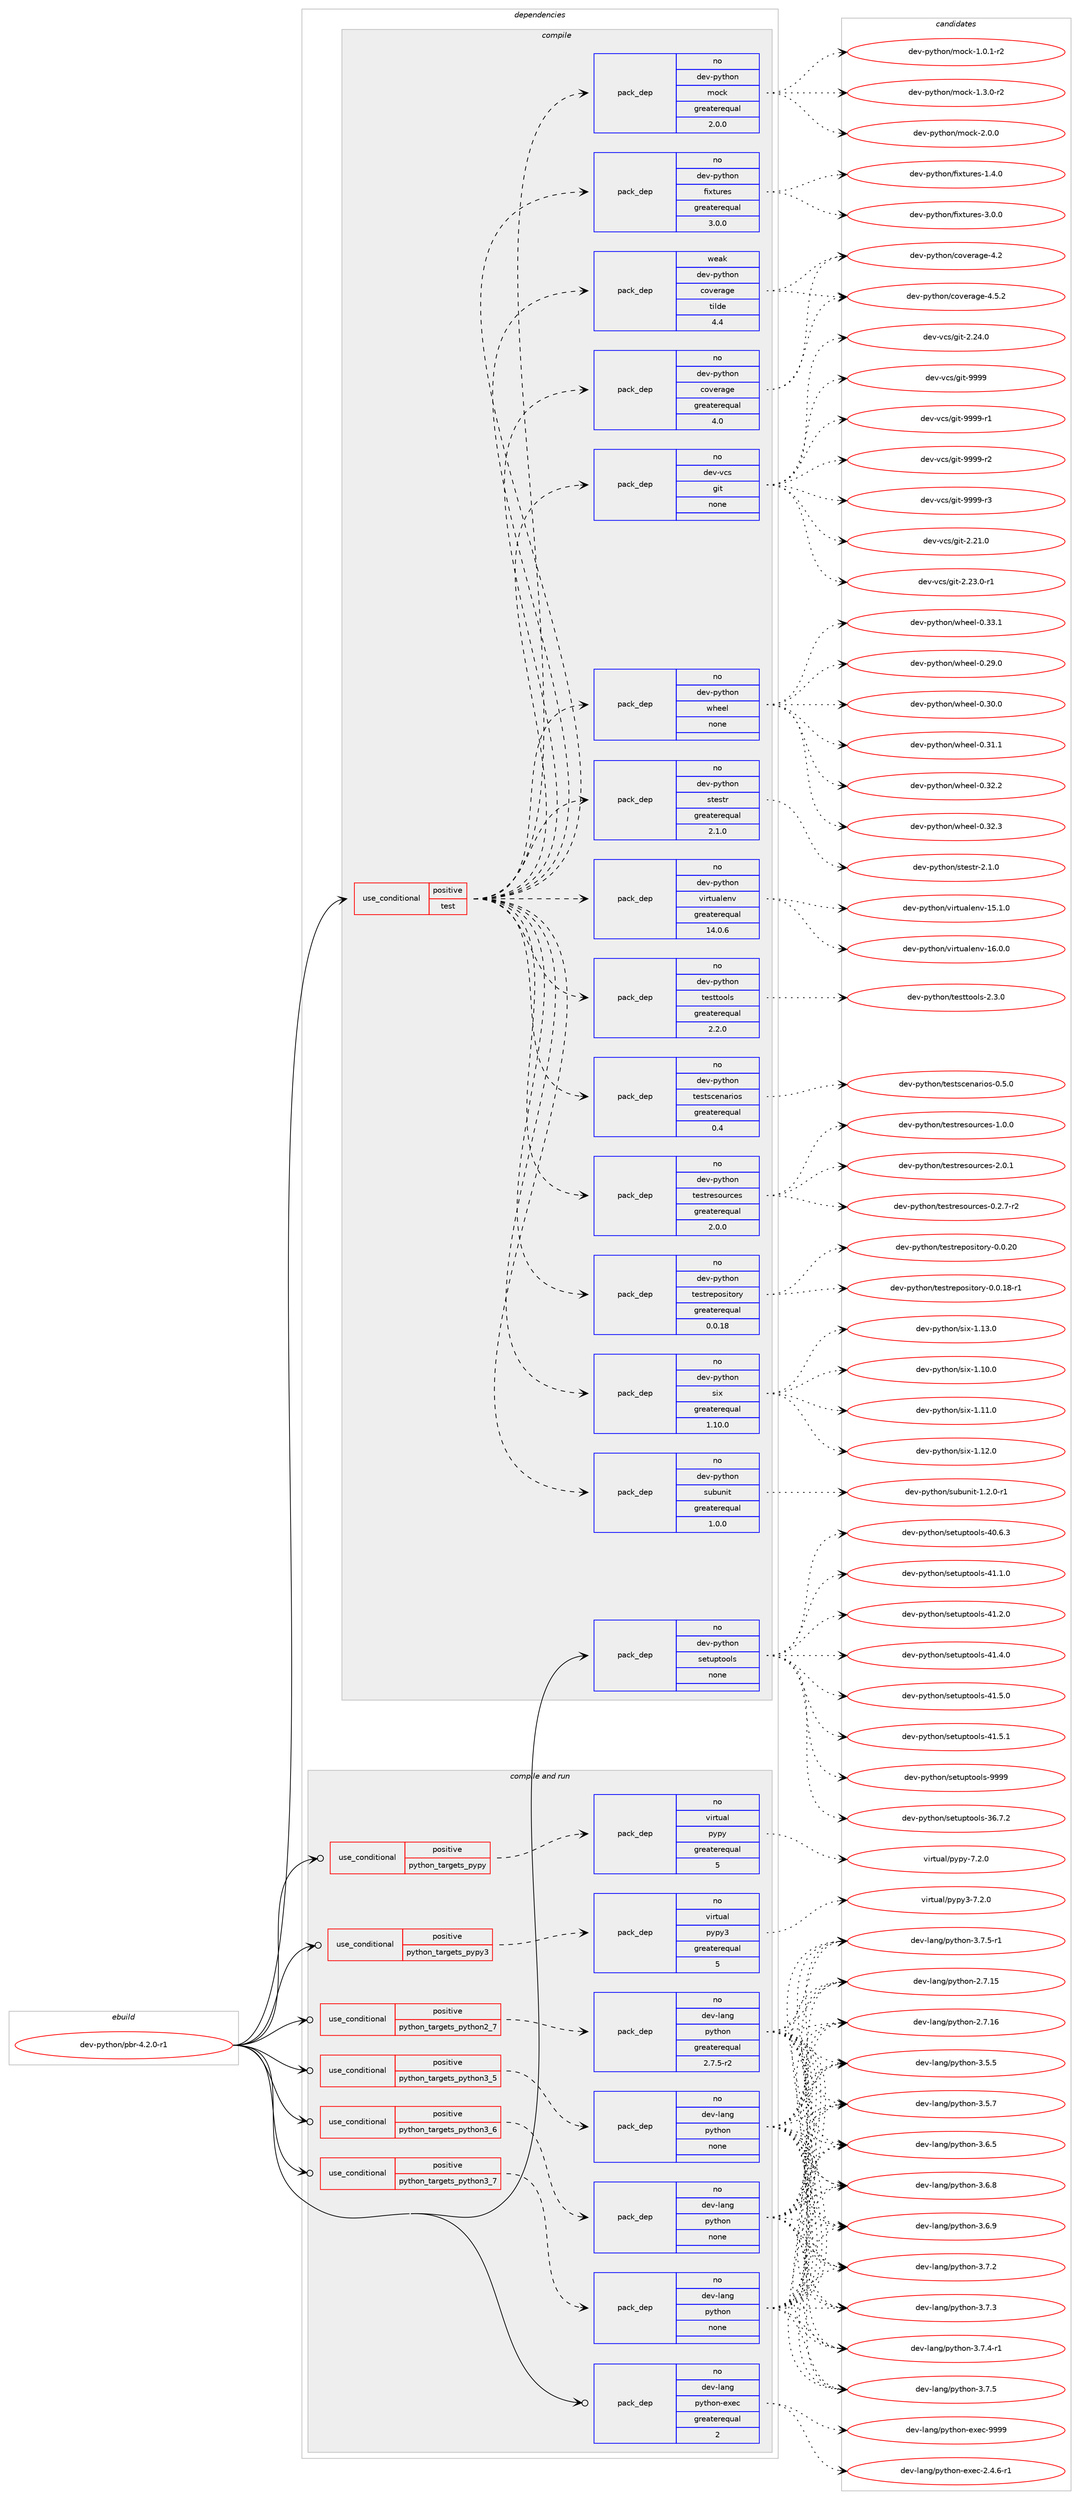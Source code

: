 digraph prolog {

# *************
# Graph options
# *************

newrank=true;
concentrate=true;
compound=true;
graph [rankdir=LR,fontname=Helvetica,fontsize=10,ranksep=1.5];#, ranksep=2.5, nodesep=0.2];
edge  [arrowhead=vee];
node  [fontname=Helvetica,fontsize=10];

# **********
# The ebuild
# **********

subgraph cluster_leftcol {
color=gray;
rank=same;
label=<<i>ebuild</i>>;
id [label="dev-python/pbr-4.2.0-r1", color=red, width=4, href="../dev-python/pbr-4.2.0-r1.svg"];
}

# ****************
# The dependencies
# ****************

subgraph cluster_midcol {
color=gray;
label=<<i>dependencies</i>>;
subgraph cluster_compile {
fillcolor="#eeeeee";
style=filled;
label=<<i>compile</i>>;
subgraph cond144275 {
dependency621276 [label=<<TABLE BORDER="0" CELLBORDER="1" CELLSPACING="0" CELLPADDING="4"><TR><TD ROWSPAN="3" CELLPADDING="10">use_conditional</TD></TR><TR><TD>positive</TD></TR><TR><TD>test</TD></TR></TABLE>>, shape=none, color=red];
subgraph pack465161 {
dependency621277 [label=<<TABLE BORDER="0" CELLBORDER="1" CELLSPACING="0" CELLPADDING="4" WIDTH="220"><TR><TD ROWSPAN="6" CELLPADDING="30">pack_dep</TD></TR><TR><TD WIDTH="110">no</TD></TR><TR><TD>dev-python</TD></TR><TR><TD>coverage</TD></TR><TR><TD>greaterequal</TD></TR><TR><TD>4.0</TD></TR></TABLE>>, shape=none, color=blue];
}
dependency621276:e -> dependency621277:w [weight=20,style="dashed",arrowhead="vee"];
subgraph pack465162 {
dependency621278 [label=<<TABLE BORDER="0" CELLBORDER="1" CELLSPACING="0" CELLPADDING="4" WIDTH="220"><TR><TD ROWSPAN="6" CELLPADDING="30">pack_dep</TD></TR><TR><TD WIDTH="110">weak</TD></TR><TR><TD>dev-python</TD></TR><TR><TD>coverage</TD></TR><TR><TD>tilde</TD></TR><TR><TD>4.4</TD></TR></TABLE>>, shape=none, color=blue];
}
dependency621276:e -> dependency621278:w [weight=20,style="dashed",arrowhead="vee"];
subgraph pack465163 {
dependency621279 [label=<<TABLE BORDER="0" CELLBORDER="1" CELLSPACING="0" CELLPADDING="4" WIDTH="220"><TR><TD ROWSPAN="6" CELLPADDING="30">pack_dep</TD></TR><TR><TD WIDTH="110">no</TD></TR><TR><TD>dev-python</TD></TR><TR><TD>fixtures</TD></TR><TR><TD>greaterequal</TD></TR><TR><TD>3.0.0</TD></TR></TABLE>>, shape=none, color=blue];
}
dependency621276:e -> dependency621279:w [weight=20,style="dashed",arrowhead="vee"];
subgraph pack465164 {
dependency621280 [label=<<TABLE BORDER="0" CELLBORDER="1" CELLSPACING="0" CELLPADDING="4" WIDTH="220"><TR><TD ROWSPAN="6" CELLPADDING="30">pack_dep</TD></TR><TR><TD WIDTH="110">no</TD></TR><TR><TD>dev-python</TD></TR><TR><TD>mock</TD></TR><TR><TD>greaterequal</TD></TR><TR><TD>2.0.0</TD></TR></TABLE>>, shape=none, color=blue];
}
dependency621276:e -> dependency621280:w [weight=20,style="dashed",arrowhead="vee"];
subgraph pack465165 {
dependency621281 [label=<<TABLE BORDER="0" CELLBORDER="1" CELLSPACING="0" CELLPADDING="4" WIDTH="220"><TR><TD ROWSPAN="6" CELLPADDING="30">pack_dep</TD></TR><TR><TD WIDTH="110">no</TD></TR><TR><TD>dev-python</TD></TR><TR><TD>subunit</TD></TR><TR><TD>greaterequal</TD></TR><TR><TD>1.0.0</TD></TR></TABLE>>, shape=none, color=blue];
}
dependency621276:e -> dependency621281:w [weight=20,style="dashed",arrowhead="vee"];
subgraph pack465166 {
dependency621282 [label=<<TABLE BORDER="0" CELLBORDER="1" CELLSPACING="0" CELLPADDING="4" WIDTH="220"><TR><TD ROWSPAN="6" CELLPADDING="30">pack_dep</TD></TR><TR><TD WIDTH="110">no</TD></TR><TR><TD>dev-python</TD></TR><TR><TD>six</TD></TR><TR><TD>greaterequal</TD></TR><TR><TD>1.10.0</TD></TR></TABLE>>, shape=none, color=blue];
}
dependency621276:e -> dependency621282:w [weight=20,style="dashed",arrowhead="vee"];
subgraph pack465167 {
dependency621283 [label=<<TABLE BORDER="0" CELLBORDER="1" CELLSPACING="0" CELLPADDING="4" WIDTH="220"><TR><TD ROWSPAN="6" CELLPADDING="30">pack_dep</TD></TR><TR><TD WIDTH="110">no</TD></TR><TR><TD>dev-python</TD></TR><TR><TD>testrepository</TD></TR><TR><TD>greaterequal</TD></TR><TR><TD>0.0.18</TD></TR></TABLE>>, shape=none, color=blue];
}
dependency621276:e -> dependency621283:w [weight=20,style="dashed",arrowhead="vee"];
subgraph pack465168 {
dependency621284 [label=<<TABLE BORDER="0" CELLBORDER="1" CELLSPACING="0" CELLPADDING="4" WIDTH="220"><TR><TD ROWSPAN="6" CELLPADDING="30">pack_dep</TD></TR><TR><TD WIDTH="110">no</TD></TR><TR><TD>dev-python</TD></TR><TR><TD>testresources</TD></TR><TR><TD>greaterequal</TD></TR><TR><TD>2.0.0</TD></TR></TABLE>>, shape=none, color=blue];
}
dependency621276:e -> dependency621284:w [weight=20,style="dashed",arrowhead="vee"];
subgraph pack465169 {
dependency621285 [label=<<TABLE BORDER="0" CELLBORDER="1" CELLSPACING="0" CELLPADDING="4" WIDTH="220"><TR><TD ROWSPAN="6" CELLPADDING="30">pack_dep</TD></TR><TR><TD WIDTH="110">no</TD></TR><TR><TD>dev-python</TD></TR><TR><TD>testscenarios</TD></TR><TR><TD>greaterequal</TD></TR><TR><TD>0.4</TD></TR></TABLE>>, shape=none, color=blue];
}
dependency621276:e -> dependency621285:w [weight=20,style="dashed",arrowhead="vee"];
subgraph pack465170 {
dependency621286 [label=<<TABLE BORDER="0" CELLBORDER="1" CELLSPACING="0" CELLPADDING="4" WIDTH="220"><TR><TD ROWSPAN="6" CELLPADDING="30">pack_dep</TD></TR><TR><TD WIDTH="110">no</TD></TR><TR><TD>dev-python</TD></TR><TR><TD>testtools</TD></TR><TR><TD>greaterequal</TD></TR><TR><TD>2.2.0</TD></TR></TABLE>>, shape=none, color=blue];
}
dependency621276:e -> dependency621286:w [weight=20,style="dashed",arrowhead="vee"];
subgraph pack465171 {
dependency621287 [label=<<TABLE BORDER="0" CELLBORDER="1" CELLSPACING="0" CELLPADDING="4" WIDTH="220"><TR><TD ROWSPAN="6" CELLPADDING="30">pack_dep</TD></TR><TR><TD WIDTH="110">no</TD></TR><TR><TD>dev-python</TD></TR><TR><TD>virtualenv</TD></TR><TR><TD>greaterequal</TD></TR><TR><TD>14.0.6</TD></TR></TABLE>>, shape=none, color=blue];
}
dependency621276:e -> dependency621287:w [weight=20,style="dashed",arrowhead="vee"];
subgraph pack465172 {
dependency621288 [label=<<TABLE BORDER="0" CELLBORDER="1" CELLSPACING="0" CELLPADDING="4" WIDTH="220"><TR><TD ROWSPAN="6" CELLPADDING="30">pack_dep</TD></TR><TR><TD WIDTH="110">no</TD></TR><TR><TD>dev-python</TD></TR><TR><TD>stestr</TD></TR><TR><TD>greaterequal</TD></TR><TR><TD>2.1.0</TD></TR></TABLE>>, shape=none, color=blue];
}
dependency621276:e -> dependency621288:w [weight=20,style="dashed",arrowhead="vee"];
subgraph pack465173 {
dependency621289 [label=<<TABLE BORDER="0" CELLBORDER="1" CELLSPACING="0" CELLPADDING="4" WIDTH="220"><TR><TD ROWSPAN="6" CELLPADDING="30">pack_dep</TD></TR><TR><TD WIDTH="110">no</TD></TR><TR><TD>dev-python</TD></TR><TR><TD>wheel</TD></TR><TR><TD>none</TD></TR><TR><TD></TD></TR></TABLE>>, shape=none, color=blue];
}
dependency621276:e -> dependency621289:w [weight=20,style="dashed",arrowhead="vee"];
subgraph pack465174 {
dependency621290 [label=<<TABLE BORDER="0" CELLBORDER="1" CELLSPACING="0" CELLPADDING="4" WIDTH="220"><TR><TD ROWSPAN="6" CELLPADDING="30">pack_dep</TD></TR><TR><TD WIDTH="110">no</TD></TR><TR><TD>dev-vcs</TD></TR><TR><TD>git</TD></TR><TR><TD>none</TD></TR><TR><TD></TD></TR></TABLE>>, shape=none, color=blue];
}
dependency621276:e -> dependency621290:w [weight=20,style="dashed",arrowhead="vee"];
}
id:e -> dependency621276:w [weight=20,style="solid",arrowhead="vee"];
subgraph pack465175 {
dependency621291 [label=<<TABLE BORDER="0" CELLBORDER="1" CELLSPACING="0" CELLPADDING="4" WIDTH="220"><TR><TD ROWSPAN="6" CELLPADDING="30">pack_dep</TD></TR><TR><TD WIDTH="110">no</TD></TR><TR><TD>dev-python</TD></TR><TR><TD>setuptools</TD></TR><TR><TD>none</TD></TR><TR><TD></TD></TR></TABLE>>, shape=none, color=blue];
}
id:e -> dependency621291:w [weight=20,style="solid",arrowhead="vee"];
}
subgraph cluster_compileandrun {
fillcolor="#eeeeee";
style=filled;
label=<<i>compile and run</i>>;
subgraph cond144276 {
dependency621292 [label=<<TABLE BORDER="0" CELLBORDER="1" CELLSPACING="0" CELLPADDING="4"><TR><TD ROWSPAN="3" CELLPADDING="10">use_conditional</TD></TR><TR><TD>positive</TD></TR><TR><TD>python_targets_pypy</TD></TR></TABLE>>, shape=none, color=red];
subgraph pack465176 {
dependency621293 [label=<<TABLE BORDER="0" CELLBORDER="1" CELLSPACING="0" CELLPADDING="4" WIDTH="220"><TR><TD ROWSPAN="6" CELLPADDING="30">pack_dep</TD></TR><TR><TD WIDTH="110">no</TD></TR><TR><TD>virtual</TD></TR><TR><TD>pypy</TD></TR><TR><TD>greaterequal</TD></TR><TR><TD>5</TD></TR></TABLE>>, shape=none, color=blue];
}
dependency621292:e -> dependency621293:w [weight=20,style="dashed",arrowhead="vee"];
}
id:e -> dependency621292:w [weight=20,style="solid",arrowhead="odotvee"];
subgraph cond144277 {
dependency621294 [label=<<TABLE BORDER="0" CELLBORDER="1" CELLSPACING="0" CELLPADDING="4"><TR><TD ROWSPAN="3" CELLPADDING="10">use_conditional</TD></TR><TR><TD>positive</TD></TR><TR><TD>python_targets_pypy3</TD></TR></TABLE>>, shape=none, color=red];
subgraph pack465177 {
dependency621295 [label=<<TABLE BORDER="0" CELLBORDER="1" CELLSPACING="0" CELLPADDING="4" WIDTH="220"><TR><TD ROWSPAN="6" CELLPADDING="30">pack_dep</TD></TR><TR><TD WIDTH="110">no</TD></TR><TR><TD>virtual</TD></TR><TR><TD>pypy3</TD></TR><TR><TD>greaterequal</TD></TR><TR><TD>5</TD></TR></TABLE>>, shape=none, color=blue];
}
dependency621294:e -> dependency621295:w [weight=20,style="dashed",arrowhead="vee"];
}
id:e -> dependency621294:w [weight=20,style="solid",arrowhead="odotvee"];
subgraph cond144278 {
dependency621296 [label=<<TABLE BORDER="0" CELLBORDER="1" CELLSPACING="0" CELLPADDING="4"><TR><TD ROWSPAN="3" CELLPADDING="10">use_conditional</TD></TR><TR><TD>positive</TD></TR><TR><TD>python_targets_python2_7</TD></TR></TABLE>>, shape=none, color=red];
subgraph pack465178 {
dependency621297 [label=<<TABLE BORDER="0" CELLBORDER="1" CELLSPACING="0" CELLPADDING="4" WIDTH="220"><TR><TD ROWSPAN="6" CELLPADDING="30">pack_dep</TD></TR><TR><TD WIDTH="110">no</TD></TR><TR><TD>dev-lang</TD></TR><TR><TD>python</TD></TR><TR><TD>greaterequal</TD></TR><TR><TD>2.7.5-r2</TD></TR></TABLE>>, shape=none, color=blue];
}
dependency621296:e -> dependency621297:w [weight=20,style="dashed",arrowhead="vee"];
}
id:e -> dependency621296:w [weight=20,style="solid",arrowhead="odotvee"];
subgraph cond144279 {
dependency621298 [label=<<TABLE BORDER="0" CELLBORDER="1" CELLSPACING="0" CELLPADDING="4"><TR><TD ROWSPAN="3" CELLPADDING="10">use_conditional</TD></TR><TR><TD>positive</TD></TR><TR><TD>python_targets_python3_5</TD></TR></TABLE>>, shape=none, color=red];
subgraph pack465179 {
dependency621299 [label=<<TABLE BORDER="0" CELLBORDER="1" CELLSPACING="0" CELLPADDING="4" WIDTH="220"><TR><TD ROWSPAN="6" CELLPADDING="30">pack_dep</TD></TR><TR><TD WIDTH="110">no</TD></TR><TR><TD>dev-lang</TD></TR><TR><TD>python</TD></TR><TR><TD>none</TD></TR><TR><TD></TD></TR></TABLE>>, shape=none, color=blue];
}
dependency621298:e -> dependency621299:w [weight=20,style="dashed",arrowhead="vee"];
}
id:e -> dependency621298:w [weight=20,style="solid",arrowhead="odotvee"];
subgraph cond144280 {
dependency621300 [label=<<TABLE BORDER="0" CELLBORDER="1" CELLSPACING="0" CELLPADDING="4"><TR><TD ROWSPAN="3" CELLPADDING="10">use_conditional</TD></TR><TR><TD>positive</TD></TR><TR><TD>python_targets_python3_6</TD></TR></TABLE>>, shape=none, color=red];
subgraph pack465180 {
dependency621301 [label=<<TABLE BORDER="0" CELLBORDER="1" CELLSPACING="0" CELLPADDING="4" WIDTH="220"><TR><TD ROWSPAN="6" CELLPADDING="30">pack_dep</TD></TR><TR><TD WIDTH="110">no</TD></TR><TR><TD>dev-lang</TD></TR><TR><TD>python</TD></TR><TR><TD>none</TD></TR><TR><TD></TD></TR></TABLE>>, shape=none, color=blue];
}
dependency621300:e -> dependency621301:w [weight=20,style="dashed",arrowhead="vee"];
}
id:e -> dependency621300:w [weight=20,style="solid",arrowhead="odotvee"];
subgraph cond144281 {
dependency621302 [label=<<TABLE BORDER="0" CELLBORDER="1" CELLSPACING="0" CELLPADDING="4"><TR><TD ROWSPAN="3" CELLPADDING="10">use_conditional</TD></TR><TR><TD>positive</TD></TR><TR><TD>python_targets_python3_7</TD></TR></TABLE>>, shape=none, color=red];
subgraph pack465181 {
dependency621303 [label=<<TABLE BORDER="0" CELLBORDER="1" CELLSPACING="0" CELLPADDING="4" WIDTH="220"><TR><TD ROWSPAN="6" CELLPADDING="30">pack_dep</TD></TR><TR><TD WIDTH="110">no</TD></TR><TR><TD>dev-lang</TD></TR><TR><TD>python</TD></TR><TR><TD>none</TD></TR><TR><TD></TD></TR></TABLE>>, shape=none, color=blue];
}
dependency621302:e -> dependency621303:w [weight=20,style="dashed",arrowhead="vee"];
}
id:e -> dependency621302:w [weight=20,style="solid",arrowhead="odotvee"];
subgraph pack465182 {
dependency621304 [label=<<TABLE BORDER="0" CELLBORDER="1" CELLSPACING="0" CELLPADDING="4" WIDTH="220"><TR><TD ROWSPAN="6" CELLPADDING="30">pack_dep</TD></TR><TR><TD WIDTH="110">no</TD></TR><TR><TD>dev-lang</TD></TR><TR><TD>python-exec</TD></TR><TR><TD>greaterequal</TD></TR><TR><TD>2</TD></TR></TABLE>>, shape=none, color=blue];
}
id:e -> dependency621304:w [weight=20,style="solid",arrowhead="odotvee"];
}
subgraph cluster_run {
fillcolor="#eeeeee";
style=filled;
label=<<i>run</i>>;
}
}

# **************
# The candidates
# **************

subgraph cluster_choices {
rank=same;
color=gray;
label=<<i>candidates</i>>;

subgraph choice465161 {
color=black;
nodesep=1;
choice1001011184511212111610411111047991111181011149710310145524650 [label="dev-python/coverage-4.2", color=red, width=4,href="../dev-python/coverage-4.2.svg"];
choice10010111845112121116104111110479911111810111497103101455246534650 [label="dev-python/coverage-4.5.2", color=red, width=4,href="../dev-python/coverage-4.5.2.svg"];
dependency621277:e -> choice1001011184511212111610411111047991111181011149710310145524650:w [style=dotted,weight="100"];
dependency621277:e -> choice10010111845112121116104111110479911111810111497103101455246534650:w [style=dotted,weight="100"];
}
subgraph choice465162 {
color=black;
nodesep=1;
choice1001011184511212111610411111047991111181011149710310145524650 [label="dev-python/coverage-4.2", color=red, width=4,href="../dev-python/coverage-4.2.svg"];
choice10010111845112121116104111110479911111810111497103101455246534650 [label="dev-python/coverage-4.5.2", color=red, width=4,href="../dev-python/coverage-4.5.2.svg"];
dependency621278:e -> choice1001011184511212111610411111047991111181011149710310145524650:w [style=dotted,weight="100"];
dependency621278:e -> choice10010111845112121116104111110479911111810111497103101455246534650:w [style=dotted,weight="100"];
}
subgraph choice465163 {
color=black;
nodesep=1;
choice1001011184511212111610411111047102105120116117114101115454946524648 [label="dev-python/fixtures-1.4.0", color=red, width=4,href="../dev-python/fixtures-1.4.0.svg"];
choice1001011184511212111610411111047102105120116117114101115455146484648 [label="dev-python/fixtures-3.0.0", color=red, width=4,href="../dev-python/fixtures-3.0.0.svg"];
dependency621279:e -> choice1001011184511212111610411111047102105120116117114101115454946524648:w [style=dotted,weight="100"];
dependency621279:e -> choice1001011184511212111610411111047102105120116117114101115455146484648:w [style=dotted,weight="100"];
}
subgraph choice465164 {
color=black;
nodesep=1;
choice1001011184511212111610411111047109111991074549464846494511450 [label="dev-python/mock-1.0.1-r2", color=red, width=4,href="../dev-python/mock-1.0.1-r2.svg"];
choice1001011184511212111610411111047109111991074549465146484511450 [label="dev-python/mock-1.3.0-r2", color=red, width=4,href="../dev-python/mock-1.3.0-r2.svg"];
choice100101118451121211161041111104710911199107455046484648 [label="dev-python/mock-2.0.0", color=red, width=4,href="../dev-python/mock-2.0.0.svg"];
dependency621280:e -> choice1001011184511212111610411111047109111991074549464846494511450:w [style=dotted,weight="100"];
dependency621280:e -> choice1001011184511212111610411111047109111991074549465146484511450:w [style=dotted,weight="100"];
dependency621280:e -> choice100101118451121211161041111104710911199107455046484648:w [style=dotted,weight="100"];
}
subgraph choice465165 {
color=black;
nodesep=1;
choice1001011184511212111610411111047115117981171101051164549465046484511449 [label="dev-python/subunit-1.2.0-r1", color=red, width=4,href="../dev-python/subunit-1.2.0-r1.svg"];
dependency621281:e -> choice1001011184511212111610411111047115117981171101051164549465046484511449:w [style=dotted,weight="100"];
}
subgraph choice465166 {
color=black;
nodesep=1;
choice100101118451121211161041111104711510512045494649484648 [label="dev-python/six-1.10.0", color=red, width=4,href="../dev-python/six-1.10.0.svg"];
choice100101118451121211161041111104711510512045494649494648 [label="dev-python/six-1.11.0", color=red, width=4,href="../dev-python/six-1.11.0.svg"];
choice100101118451121211161041111104711510512045494649504648 [label="dev-python/six-1.12.0", color=red, width=4,href="../dev-python/six-1.12.0.svg"];
choice100101118451121211161041111104711510512045494649514648 [label="dev-python/six-1.13.0", color=red, width=4,href="../dev-python/six-1.13.0.svg"];
dependency621282:e -> choice100101118451121211161041111104711510512045494649484648:w [style=dotted,weight="100"];
dependency621282:e -> choice100101118451121211161041111104711510512045494649494648:w [style=dotted,weight="100"];
dependency621282:e -> choice100101118451121211161041111104711510512045494649504648:w [style=dotted,weight="100"];
dependency621282:e -> choice100101118451121211161041111104711510512045494649514648:w [style=dotted,weight="100"];
}
subgraph choice465167 {
color=black;
nodesep=1;
choice1001011184511212111610411111047116101115116114101112111115105116111114121454846484649564511449 [label="dev-python/testrepository-0.0.18-r1", color=red, width=4,href="../dev-python/testrepository-0.0.18-r1.svg"];
choice100101118451121211161041111104711610111511611410111211111510511611111412145484648465048 [label="dev-python/testrepository-0.0.20", color=red, width=4,href="../dev-python/testrepository-0.0.20.svg"];
dependency621283:e -> choice1001011184511212111610411111047116101115116114101112111115105116111114121454846484649564511449:w [style=dotted,weight="100"];
dependency621283:e -> choice100101118451121211161041111104711610111511611410111211111510511611111412145484648465048:w [style=dotted,weight="100"];
}
subgraph choice465168 {
color=black;
nodesep=1;
choice1001011184511212111610411111047116101115116114101115111117114991011154548465046554511450 [label="dev-python/testresources-0.2.7-r2", color=red, width=4,href="../dev-python/testresources-0.2.7-r2.svg"];
choice100101118451121211161041111104711610111511611410111511111711499101115454946484648 [label="dev-python/testresources-1.0.0", color=red, width=4,href="../dev-python/testresources-1.0.0.svg"];
choice100101118451121211161041111104711610111511611410111511111711499101115455046484649 [label="dev-python/testresources-2.0.1", color=red, width=4,href="../dev-python/testresources-2.0.1.svg"];
dependency621284:e -> choice1001011184511212111610411111047116101115116114101115111117114991011154548465046554511450:w [style=dotted,weight="100"];
dependency621284:e -> choice100101118451121211161041111104711610111511611410111511111711499101115454946484648:w [style=dotted,weight="100"];
dependency621284:e -> choice100101118451121211161041111104711610111511611410111511111711499101115455046484649:w [style=dotted,weight="100"];
}
subgraph choice465169 {
color=black;
nodesep=1;
choice10010111845112121116104111110471161011151161159910111097114105111115454846534648 [label="dev-python/testscenarios-0.5.0", color=red, width=4,href="../dev-python/testscenarios-0.5.0.svg"];
dependency621285:e -> choice10010111845112121116104111110471161011151161159910111097114105111115454846534648:w [style=dotted,weight="100"];
}
subgraph choice465170 {
color=black;
nodesep=1;
choice1001011184511212111610411111047116101115116116111111108115455046514648 [label="dev-python/testtools-2.3.0", color=red, width=4,href="../dev-python/testtools-2.3.0.svg"];
dependency621286:e -> choice1001011184511212111610411111047116101115116116111111108115455046514648:w [style=dotted,weight="100"];
}
subgraph choice465171 {
color=black;
nodesep=1;
choice10010111845112121116104111110471181051141161179710810111011845495346494648 [label="dev-python/virtualenv-15.1.0", color=red, width=4,href="../dev-python/virtualenv-15.1.0.svg"];
choice10010111845112121116104111110471181051141161179710810111011845495446484648 [label="dev-python/virtualenv-16.0.0", color=red, width=4,href="../dev-python/virtualenv-16.0.0.svg"];
dependency621287:e -> choice10010111845112121116104111110471181051141161179710810111011845495346494648:w [style=dotted,weight="100"];
dependency621287:e -> choice10010111845112121116104111110471181051141161179710810111011845495446484648:w [style=dotted,weight="100"];
}
subgraph choice465172 {
color=black;
nodesep=1;
choice1001011184511212111610411111047115116101115116114455046494648 [label="dev-python/stestr-2.1.0", color=red, width=4,href="../dev-python/stestr-2.1.0.svg"];
dependency621288:e -> choice1001011184511212111610411111047115116101115116114455046494648:w [style=dotted,weight="100"];
}
subgraph choice465173 {
color=black;
nodesep=1;
choice100101118451121211161041111104711910410110110845484650574648 [label="dev-python/wheel-0.29.0", color=red, width=4,href="../dev-python/wheel-0.29.0.svg"];
choice100101118451121211161041111104711910410110110845484651484648 [label="dev-python/wheel-0.30.0", color=red, width=4,href="../dev-python/wheel-0.30.0.svg"];
choice100101118451121211161041111104711910410110110845484651494649 [label="dev-python/wheel-0.31.1", color=red, width=4,href="../dev-python/wheel-0.31.1.svg"];
choice100101118451121211161041111104711910410110110845484651504650 [label="dev-python/wheel-0.32.2", color=red, width=4,href="../dev-python/wheel-0.32.2.svg"];
choice100101118451121211161041111104711910410110110845484651504651 [label="dev-python/wheel-0.32.3", color=red, width=4,href="../dev-python/wheel-0.32.3.svg"];
choice100101118451121211161041111104711910410110110845484651514649 [label="dev-python/wheel-0.33.1", color=red, width=4,href="../dev-python/wheel-0.33.1.svg"];
dependency621289:e -> choice100101118451121211161041111104711910410110110845484650574648:w [style=dotted,weight="100"];
dependency621289:e -> choice100101118451121211161041111104711910410110110845484651484648:w [style=dotted,weight="100"];
dependency621289:e -> choice100101118451121211161041111104711910410110110845484651494649:w [style=dotted,weight="100"];
dependency621289:e -> choice100101118451121211161041111104711910410110110845484651504650:w [style=dotted,weight="100"];
dependency621289:e -> choice100101118451121211161041111104711910410110110845484651504651:w [style=dotted,weight="100"];
dependency621289:e -> choice100101118451121211161041111104711910410110110845484651514649:w [style=dotted,weight="100"];
}
subgraph choice465174 {
color=black;
nodesep=1;
choice10010111845118991154710310511645504650494648 [label="dev-vcs/git-2.21.0", color=red, width=4,href="../dev-vcs/git-2.21.0.svg"];
choice100101118451189911547103105116455046505146484511449 [label="dev-vcs/git-2.23.0-r1", color=red, width=4,href="../dev-vcs/git-2.23.0-r1.svg"];
choice10010111845118991154710310511645504650524648 [label="dev-vcs/git-2.24.0", color=red, width=4,href="../dev-vcs/git-2.24.0.svg"];
choice1001011184511899115471031051164557575757 [label="dev-vcs/git-9999", color=red, width=4,href="../dev-vcs/git-9999.svg"];
choice10010111845118991154710310511645575757574511449 [label="dev-vcs/git-9999-r1", color=red, width=4,href="../dev-vcs/git-9999-r1.svg"];
choice10010111845118991154710310511645575757574511450 [label="dev-vcs/git-9999-r2", color=red, width=4,href="../dev-vcs/git-9999-r2.svg"];
choice10010111845118991154710310511645575757574511451 [label="dev-vcs/git-9999-r3", color=red, width=4,href="../dev-vcs/git-9999-r3.svg"];
dependency621290:e -> choice10010111845118991154710310511645504650494648:w [style=dotted,weight="100"];
dependency621290:e -> choice100101118451189911547103105116455046505146484511449:w [style=dotted,weight="100"];
dependency621290:e -> choice10010111845118991154710310511645504650524648:w [style=dotted,weight="100"];
dependency621290:e -> choice1001011184511899115471031051164557575757:w [style=dotted,weight="100"];
dependency621290:e -> choice10010111845118991154710310511645575757574511449:w [style=dotted,weight="100"];
dependency621290:e -> choice10010111845118991154710310511645575757574511450:w [style=dotted,weight="100"];
dependency621290:e -> choice10010111845118991154710310511645575757574511451:w [style=dotted,weight="100"];
}
subgraph choice465175 {
color=black;
nodesep=1;
choice100101118451121211161041111104711510111611711211611111110811545515446554650 [label="dev-python/setuptools-36.7.2", color=red, width=4,href="../dev-python/setuptools-36.7.2.svg"];
choice100101118451121211161041111104711510111611711211611111110811545524846544651 [label="dev-python/setuptools-40.6.3", color=red, width=4,href="../dev-python/setuptools-40.6.3.svg"];
choice100101118451121211161041111104711510111611711211611111110811545524946494648 [label="dev-python/setuptools-41.1.0", color=red, width=4,href="../dev-python/setuptools-41.1.0.svg"];
choice100101118451121211161041111104711510111611711211611111110811545524946504648 [label="dev-python/setuptools-41.2.0", color=red, width=4,href="../dev-python/setuptools-41.2.0.svg"];
choice100101118451121211161041111104711510111611711211611111110811545524946524648 [label="dev-python/setuptools-41.4.0", color=red, width=4,href="../dev-python/setuptools-41.4.0.svg"];
choice100101118451121211161041111104711510111611711211611111110811545524946534648 [label="dev-python/setuptools-41.5.0", color=red, width=4,href="../dev-python/setuptools-41.5.0.svg"];
choice100101118451121211161041111104711510111611711211611111110811545524946534649 [label="dev-python/setuptools-41.5.1", color=red, width=4,href="../dev-python/setuptools-41.5.1.svg"];
choice10010111845112121116104111110471151011161171121161111111081154557575757 [label="dev-python/setuptools-9999", color=red, width=4,href="../dev-python/setuptools-9999.svg"];
dependency621291:e -> choice100101118451121211161041111104711510111611711211611111110811545515446554650:w [style=dotted,weight="100"];
dependency621291:e -> choice100101118451121211161041111104711510111611711211611111110811545524846544651:w [style=dotted,weight="100"];
dependency621291:e -> choice100101118451121211161041111104711510111611711211611111110811545524946494648:w [style=dotted,weight="100"];
dependency621291:e -> choice100101118451121211161041111104711510111611711211611111110811545524946504648:w [style=dotted,weight="100"];
dependency621291:e -> choice100101118451121211161041111104711510111611711211611111110811545524946524648:w [style=dotted,weight="100"];
dependency621291:e -> choice100101118451121211161041111104711510111611711211611111110811545524946534648:w [style=dotted,weight="100"];
dependency621291:e -> choice100101118451121211161041111104711510111611711211611111110811545524946534649:w [style=dotted,weight="100"];
dependency621291:e -> choice10010111845112121116104111110471151011161171121161111111081154557575757:w [style=dotted,weight="100"];
}
subgraph choice465176 {
color=black;
nodesep=1;
choice1181051141161179710847112121112121455546504648 [label="virtual/pypy-7.2.0", color=red, width=4,href="../virtual/pypy-7.2.0.svg"];
dependency621293:e -> choice1181051141161179710847112121112121455546504648:w [style=dotted,weight="100"];
}
subgraph choice465177 {
color=black;
nodesep=1;
choice118105114116117971084711212111212151455546504648 [label="virtual/pypy3-7.2.0", color=red, width=4,href="../virtual/pypy3-7.2.0.svg"];
dependency621295:e -> choice118105114116117971084711212111212151455546504648:w [style=dotted,weight="100"];
}
subgraph choice465178 {
color=black;
nodesep=1;
choice10010111845108971101034711212111610411111045504655464953 [label="dev-lang/python-2.7.15", color=red, width=4,href="../dev-lang/python-2.7.15.svg"];
choice10010111845108971101034711212111610411111045504655464954 [label="dev-lang/python-2.7.16", color=red, width=4,href="../dev-lang/python-2.7.16.svg"];
choice100101118451089711010347112121116104111110455146534653 [label="dev-lang/python-3.5.5", color=red, width=4,href="../dev-lang/python-3.5.5.svg"];
choice100101118451089711010347112121116104111110455146534655 [label="dev-lang/python-3.5.7", color=red, width=4,href="../dev-lang/python-3.5.7.svg"];
choice100101118451089711010347112121116104111110455146544653 [label="dev-lang/python-3.6.5", color=red, width=4,href="../dev-lang/python-3.6.5.svg"];
choice100101118451089711010347112121116104111110455146544656 [label="dev-lang/python-3.6.8", color=red, width=4,href="../dev-lang/python-3.6.8.svg"];
choice100101118451089711010347112121116104111110455146544657 [label="dev-lang/python-3.6.9", color=red, width=4,href="../dev-lang/python-3.6.9.svg"];
choice100101118451089711010347112121116104111110455146554650 [label="dev-lang/python-3.7.2", color=red, width=4,href="../dev-lang/python-3.7.2.svg"];
choice100101118451089711010347112121116104111110455146554651 [label="dev-lang/python-3.7.3", color=red, width=4,href="../dev-lang/python-3.7.3.svg"];
choice1001011184510897110103471121211161041111104551465546524511449 [label="dev-lang/python-3.7.4-r1", color=red, width=4,href="../dev-lang/python-3.7.4-r1.svg"];
choice100101118451089711010347112121116104111110455146554653 [label="dev-lang/python-3.7.5", color=red, width=4,href="../dev-lang/python-3.7.5.svg"];
choice1001011184510897110103471121211161041111104551465546534511449 [label="dev-lang/python-3.7.5-r1", color=red, width=4,href="../dev-lang/python-3.7.5-r1.svg"];
dependency621297:e -> choice10010111845108971101034711212111610411111045504655464953:w [style=dotted,weight="100"];
dependency621297:e -> choice10010111845108971101034711212111610411111045504655464954:w [style=dotted,weight="100"];
dependency621297:e -> choice100101118451089711010347112121116104111110455146534653:w [style=dotted,weight="100"];
dependency621297:e -> choice100101118451089711010347112121116104111110455146534655:w [style=dotted,weight="100"];
dependency621297:e -> choice100101118451089711010347112121116104111110455146544653:w [style=dotted,weight="100"];
dependency621297:e -> choice100101118451089711010347112121116104111110455146544656:w [style=dotted,weight="100"];
dependency621297:e -> choice100101118451089711010347112121116104111110455146544657:w [style=dotted,weight="100"];
dependency621297:e -> choice100101118451089711010347112121116104111110455146554650:w [style=dotted,weight="100"];
dependency621297:e -> choice100101118451089711010347112121116104111110455146554651:w [style=dotted,weight="100"];
dependency621297:e -> choice1001011184510897110103471121211161041111104551465546524511449:w [style=dotted,weight="100"];
dependency621297:e -> choice100101118451089711010347112121116104111110455146554653:w [style=dotted,weight="100"];
dependency621297:e -> choice1001011184510897110103471121211161041111104551465546534511449:w [style=dotted,weight="100"];
}
subgraph choice465179 {
color=black;
nodesep=1;
choice10010111845108971101034711212111610411111045504655464953 [label="dev-lang/python-2.7.15", color=red, width=4,href="../dev-lang/python-2.7.15.svg"];
choice10010111845108971101034711212111610411111045504655464954 [label="dev-lang/python-2.7.16", color=red, width=4,href="../dev-lang/python-2.7.16.svg"];
choice100101118451089711010347112121116104111110455146534653 [label="dev-lang/python-3.5.5", color=red, width=4,href="../dev-lang/python-3.5.5.svg"];
choice100101118451089711010347112121116104111110455146534655 [label="dev-lang/python-3.5.7", color=red, width=4,href="../dev-lang/python-3.5.7.svg"];
choice100101118451089711010347112121116104111110455146544653 [label="dev-lang/python-3.6.5", color=red, width=4,href="../dev-lang/python-3.6.5.svg"];
choice100101118451089711010347112121116104111110455146544656 [label="dev-lang/python-3.6.8", color=red, width=4,href="../dev-lang/python-3.6.8.svg"];
choice100101118451089711010347112121116104111110455146544657 [label="dev-lang/python-3.6.9", color=red, width=4,href="../dev-lang/python-3.6.9.svg"];
choice100101118451089711010347112121116104111110455146554650 [label="dev-lang/python-3.7.2", color=red, width=4,href="../dev-lang/python-3.7.2.svg"];
choice100101118451089711010347112121116104111110455146554651 [label="dev-lang/python-3.7.3", color=red, width=4,href="../dev-lang/python-3.7.3.svg"];
choice1001011184510897110103471121211161041111104551465546524511449 [label="dev-lang/python-3.7.4-r1", color=red, width=4,href="../dev-lang/python-3.7.4-r1.svg"];
choice100101118451089711010347112121116104111110455146554653 [label="dev-lang/python-3.7.5", color=red, width=4,href="../dev-lang/python-3.7.5.svg"];
choice1001011184510897110103471121211161041111104551465546534511449 [label="dev-lang/python-3.7.5-r1", color=red, width=4,href="../dev-lang/python-3.7.5-r1.svg"];
dependency621299:e -> choice10010111845108971101034711212111610411111045504655464953:w [style=dotted,weight="100"];
dependency621299:e -> choice10010111845108971101034711212111610411111045504655464954:w [style=dotted,weight="100"];
dependency621299:e -> choice100101118451089711010347112121116104111110455146534653:w [style=dotted,weight="100"];
dependency621299:e -> choice100101118451089711010347112121116104111110455146534655:w [style=dotted,weight="100"];
dependency621299:e -> choice100101118451089711010347112121116104111110455146544653:w [style=dotted,weight="100"];
dependency621299:e -> choice100101118451089711010347112121116104111110455146544656:w [style=dotted,weight="100"];
dependency621299:e -> choice100101118451089711010347112121116104111110455146544657:w [style=dotted,weight="100"];
dependency621299:e -> choice100101118451089711010347112121116104111110455146554650:w [style=dotted,weight="100"];
dependency621299:e -> choice100101118451089711010347112121116104111110455146554651:w [style=dotted,weight="100"];
dependency621299:e -> choice1001011184510897110103471121211161041111104551465546524511449:w [style=dotted,weight="100"];
dependency621299:e -> choice100101118451089711010347112121116104111110455146554653:w [style=dotted,weight="100"];
dependency621299:e -> choice1001011184510897110103471121211161041111104551465546534511449:w [style=dotted,weight="100"];
}
subgraph choice465180 {
color=black;
nodesep=1;
choice10010111845108971101034711212111610411111045504655464953 [label="dev-lang/python-2.7.15", color=red, width=4,href="../dev-lang/python-2.7.15.svg"];
choice10010111845108971101034711212111610411111045504655464954 [label="dev-lang/python-2.7.16", color=red, width=4,href="../dev-lang/python-2.7.16.svg"];
choice100101118451089711010347112121116104111110455146534653 [label="dev-lang/python-3.5.5", color=red, width=4,href="../dev-lang/python-3.5.5.svg"];
choice100101118451089711010347112121116104111110455146534655 [label="dev-lang/python-3.5.7", color=red, width=4,href="../dev-lang/python-3.5.7.svg"];
choice100101118451089711010347112121116104111110455146544653 [label="dev-lang/python-3.6.5", color=red, width=4,href="../dev-lang/python-3.6.5.svg"];
choice100101118451089711010347112121116104111110455146544656 [label="dev-lang/python-3.6.8", color=red, width=4,href="../dev-lang/python-3.6.8.svg"];
choice100101118451089711010347112121116104111110455146544657 [label="dev-lang/python-3.6.9", color=red, width=4,href="../dev-lang/python-3.6.9.svg"];
choice100101118451089711010347112121116104111110455146554650 [label="dev-lang/python-3.7.2", color=red, width=4,href="../dev-lang/python-3.7.2.svg"];
choice100101118451089711010347112121116104111110455146554651 [label="dev-lang/python-3.7.3", color=red, width=4,href="../dev-lang/python-3.7.3.svg"];
choice1001011184510897110103471121211161041111104551465546524511449 [label="dev-lang/python-3.7.4-r1", color=red, width=4,href="../dev-lang/python-3.7.4-r1.svg"];
choice100101118451089711010347112121116104111110455146554653 [label="dev-lang/python-3.7.5", color=red, width=4,href="../dev-lang/python-3.7.5.svg"];
choice1001011184510897110103471121211161041111104551465546534511449 [label="dev-lang/python-3.7.5-r1", color=red, width=4,href="../dev-lang/python-3.7.5-r1.svg"];
dependency621301:e -> choice10010111845108971101034711212111610411111045504655464953:w [style=dotted,weight="100"];
dependency621301:e -> choice10010111845108971101034711212111610411111045504655464954:w [style=dotted,weight="100"];
dependency621301:e -> choice100101118451089711010347112121116104111110455146534653:w [style=dotted,weight="100"];
dependency621301:e -> choice100101118451089711010347112121116104111110455146534655:w [style=dotted,weight="100"];
dependency621301:e -> choice100101118451089711010347112121116104111110455146544653:w [style=dotted,weight="100"];
dependency621301:e -> choice100101118451089711010347112121116104111110455146544656:w [style=dotted,weight="100"];
dependency621301:e -> choice100101118451089711010347112121116104111110455146544657:w [style=dotted,weight="100"];
dependency621301:e -> choice100101118451089711010347112121116104111110455146554650:w [style=dotted,weight="100"];
dependency621301:e -> choice100101118451089711010347112121116104111110455146554651:w [style=dotted,weight="100"];
dependency621301:e -> choice1001011184510897110103471121211161041111104551465546524511449:w [style=dotted,weight="100"];
dependency621301:e -> choice100101118451089711010347112121116104111110455146554653:w [style=dotted,weight="100"];
dependency621301:e -> choice1001011184510897110103471121211161041111104551465546534511449:w [style=dotted,weight="100"];
}
subgraph choice465181 {
color=black;
nodesep=1;
choice10010111845108971101034711212111610411111045504655464953 [label="dev-lang/python-2.7.15", color=red, width=4,href="../dev-lang/python-2.7.15.svg"];
choice10010111845108971101034711212111610411111045504655464954 [label="dev-lang/python-2.7.16", color=red, width=4,href="../dev-lang/python-2.7.16.svg"];
choice100101118451089711010347112121116104111110455146534653 [label="dev-lang/python-3.5.5", color=red, width=4,href="../dev-lang/python-3.5.5.svg"];
choice100101118451089711010347112121116104111110455146534655 [label="dev-lang/python-3.5.7", color=red, width=4,href="../dev-lang/python-3.5.7.svg"];
choice100101118451089711010347112121116104111110455146544653 [label="dev-lang/python-3.6.5", color=red, width=4,href="../dev-lang/python-3.6.5.svg"];
choice100101118451089711010347112121116104111110455146544656 [label="dev-lang/python-3.6.8", color=red, width=4,href="../dev-lang/python-3.6.8.svg"];
choice100101118451089711010347112121116104111110455146544657 [label="dev-lang/python-3.6.9", color=red, width=4,href="../dev-lang/python-3.6.9.svg"];
choice100101118451089711010347112121116104111110455146554650 [label="dev-lang/python-3.7.2", color=red, width=4,href="../dev-lang/python-3.7.2.svg"];
choice100101118451089711010347112121116104111110455146554651 [label="dev-lang/python-3.7.3", color=red, width=4,href="../dev-lang/python-3.7.3.svg"];
choice1001011184510897110103471121211161041111104551465546524511449 [label="dev-lang/python-3.7.4-r1", color=red, width=4,href="../dev-lang/python-3.7.4-r1.svg"];
choice100101118451089711010347112121116104111110455146554653 [label="dev-lang/python-3.7.5", color=red, width=4,href="../dev-lang/python-3.7.5.svg"];
choice1001011184510897110103471121211161041111104551465546534511449 [label="dev-lang/python-3.7.5-r1", color=red, width=4,href="../dev-lang/python-3.7.5-r1.svg"];
dependency621303:e -> choice10010111845108971101034711212111610411111045504655464953:w [style=dotted,weight="100"];
dependency621303:e -> choice10010111845108971101034711212111610411111045504655464954:w [style=dotted,weight="100"];
dependency621303:e -> choice100101118451089711010347112121116104111110455146534653:w [style=dotted,weight="100"];
dependency621303:e -> choice100101118451089711010347112121116104111110455146534655:w [style=dotted,weight="100"];
dependency621303:e -> choice100101118451089711010347112121116104111110455146544653:w [style=dotted,weight="100"];
dependency621303:e -> choice100101118451089711010347112121116104111110455146544656:w [style=dotted,weight="100"];
dependency621303:e -> choice100101118451089711010347112121116104111110455146544657:w [style=dotted,weight="100"];
dependency621303:e -> choice100101118451089711010347112121116104111110455146554650:w [style=dotted,weight="100"];
dependency621303:e -> choice100101118451089711010347112121116104111110455146554651:w [style=dotted,weight="100"];
dependency621303:e -> choice1001011184510897110103471121211161041111104551465546524511449:w [style=dotted,weight="100"];
dependency621303:e -> choice100101118451089711010347112121116104111110455146554653:w [style=dotted,weight="100"];
dependency621303:e -> choice1001011184510897110103471121211161041111104551465546534511449:w [style=dotted,weight="100"];
}
subgraph choice465182 {
color=black;
nodesep=1;
choice10010111845108971101034711212111610411111045101120101994550465246544511449 [label="dev-lang/python-exec-2.4.6-r1", color=red, width=4,href="../dev-lang/python-exec-2.4.6-r1.svg"];
choice10010111845108971101034711212111610411111045101120101994557575757 [label="dev-lang/python-exec-9999", color=red, width=4,href="../dev-lang/python-exec-9999.svg"];
dependency621304:e -> choice10010111845108971101034711212111610411111045101120101994550465246544511449:w [style=dotted,weight="100"];
dependency621304:e -> choice10010111845108971101034711212111610411111045101120101994557575757:w [style=dotted,weight="100"];
}
}

}
